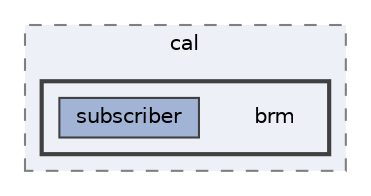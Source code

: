 digraph "repository/brm-subscriber/src/test/java/com/sterlite/cal/brm"
{
 // LATEX_PDF_SIZE
  bgcolor="transparent";
  edge [fontname=Helvetica,fontsize=10,labelfontname=Helvetica,labelfontsize=10];
  node [fontname=Helvetica,fontsize=10,shape=box,height=0.2,width=0.4];
  compound=true
  subgraph clusterdir_4e95e689091912da72e986f2286c7be6 {
    graph [ bgcolor="#edf0f7", pencolor="grey50", label="cal", fontname=Helvetica,fontsize=10 style="filled,dashed", URL="dir_4e95e689091912da72e986f2286c7be6.html",tooltip=""]
  subgraph clusterdir_7f3e1aea7865a2a42fd7277fdb03f9b0 {
    graph [ bgcolor="#edf0f7", pencolor="grey25", label="", fontname=Helvetica,fontsize=10 style="filled,bold", URL="dir_7f3e1aea7865a2a42fd7277fdb03f9b0.html",tooltip=""]
    dir_7f3e1aea7865a2a42fd7277fdb03f9b0 [shape=plaintext, label="brm"];
  dir_7680b01d5046f063cb246767b4a78bcd [label="subscriber", fillcolor="#a2b4d6", color="grey25", style="filled", URL="dir_7680b01d5046f063cb246767b4a78bcd.html",tooltip=""];
  }
  }
}

